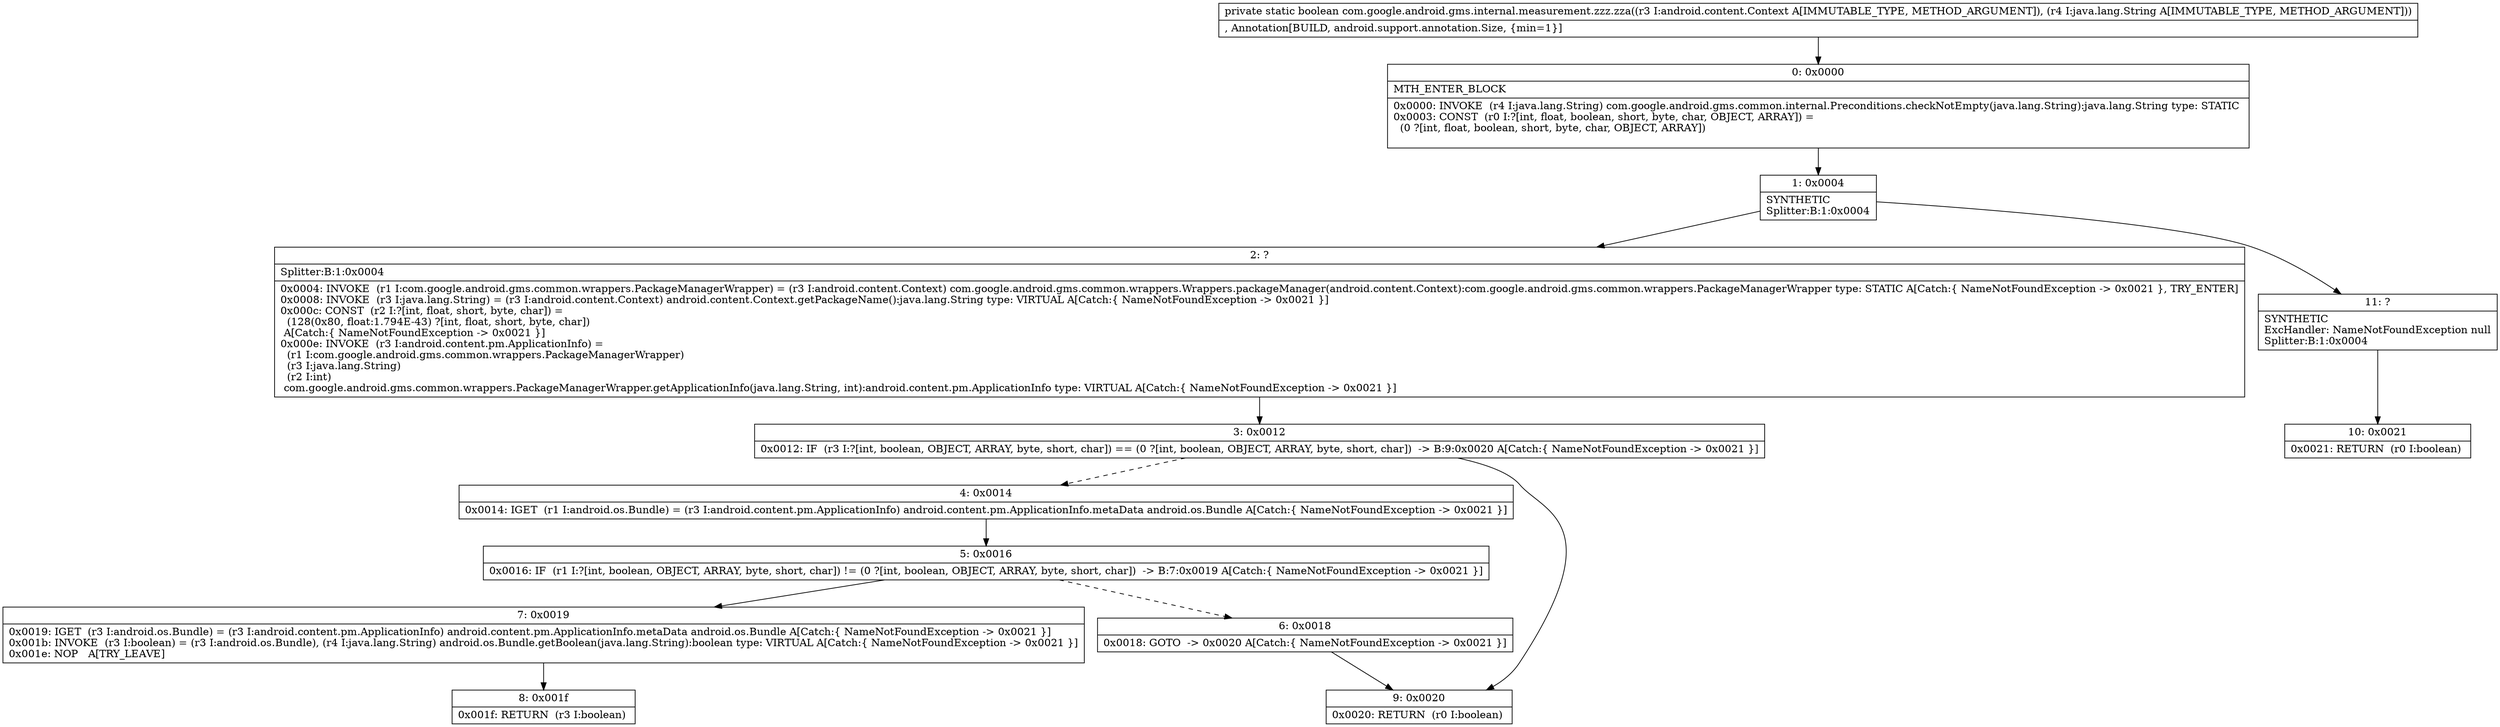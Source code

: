 digraph "CFG forcom.google.android.gms.internal.measurement.zzz.zza(Landroid\/content\/Context;Ljava\/lang\/String;)Z" {
Node_0 [shape=record,label="{0\:\ 0x0000|MTH_ENTER_BLOCK\l|0x0000: INVOKE  (r4 I:java.lang.String) com.google.android.gms.common.internal.Preconditions.checkNotEmpty(java.lang.String):java.lang.String type: STATIC \l0x0003: CONST  (r0 I:?[int, float, boolean, short, byte, char, OBJECT, ARRAY]) = \l  (0 ?[int, float, boolean, short, byte, char, OBJECT, ARRAY])\l \l}"];
Node_1 [shape=record,label="{1\:\ 0x0004|SYNTHETIC\lSplitter:B:1:0x0004\l}"];
Node_2 [shape=record,label="{2\:\ ?|Splitter:B:1:0x0004\l|0x0004: INVOKE  (r1 I:com.google.android.gms.common.wrappers.PackageManagerWrapper) = (r3 I:android.content.Context) com.google.android.gms.common.wrappers.Wrappers.packageManager(android.content.Context):com.google.android.gms.common.wrappers.PackageManagerWrapper type: STATIC A[Catch:\{ NameNotFoundException \-\> 0x0021 \}, TRY_ENTER]\l0x0008: INVOKE  (r3 I:java.lang.String) = (r3 I:android.content.Context) android.content.Context.getPackageName():java.lang.String type: VIRTUAL A[Catch:\{ NameNotFoundException \-\> 0x0021 \}]\l0x000c: CONST  (r2 I:?[int, float, short, byte, char]) = \l  (128(0x80, float:1.794E\-43) ?[int, float, short, byte, char])\l A[Catch:\{ NameNotFoundException \-\> 0x0021 \}]\l0x000e: INVOKE  (r3 I:android.content.pm.ApplicationInfo) = \l  (r1 I:com.google.android.gms.common.wrappers.PackageManagerWrapper)\l  (r3 I:java.lang.String)\l  (r2 I:int)\l com.google.android.gms.common.wrappers.PackageManagerWrapper.getApplicationInfo(java.lang.String, int):android.content.pm.ApplicationInfo type: VIRTUAL A[Catch:\{ NameNotFoundException \-\> 0x0021 \}]\l}"];
Node_3 [shape=record,label="{3\:\ 0x0012|0x0012: IF  (r3 I:?[int, boolean, OBJECT, ARRAY, byte, short, char]) == (0 ?[int, boolean, OBJECT, ARRAY, byte, short, char])  \-\> B:9:0x0020 A[Catch:\{ NameNotFoundException \-\> 0x0021 \}]\l}"];
Node_4 [shape=record,label="{4\:\ 0x0014|0x0014: IGET  (r1 I:android.os.Bundle) = (r3 I:android.content.pm.ApplicationInfo) android.content.pm.ApplicationInfo.metaData android.os.Bundle A[Catch:\{ NameNotFoundException \-\> 0x0021 \}]\l}"];
Node_5 [shape=record,label="{5\:\ 0x0016|0x0016: IF  (r1 I:?[int, boolean, OBJECT, ARRAY, byte, short, char]) != (0 ?[int, boolean, OBJECT, ARRAY, byte, short, char])  \-\> B:7:0x0019 A[Catch:\{ NameNotFoundException \-\> 0x0021 \}]\l}"];
Node_6 [shape=record,label="{6\:\ 0x0018|0x0018: GOTO  \-\> 0x0020 A[Catch:\{ NameNotFoundException \-\> 0x0021 \}]\l}"];
Node_7 [shape=record,label="{7\:\ 0x0019|0x0019: IGET  (r3 I:android.os.Bundle) = (r3 I:android.content.pm.ApplicationInfo) android.content.pm.ApplicationInfo.metaData android.os.Bundle A[Catch:\{ NameNotFoundException \-\> 0x0021 \}]\l0x001b: INVOKE  (r3 I:boolean) = (r3 I:android.os.Bundle), (r4 I:java.lang.String) android.os.Bundle.getBoolean(java.lang.String):boolean type: VIRTUAL A[Catch:\{ NameNotFoundException \-\> 0x0021 \}]\l0x001e: NOP   A[TRY_LEAVE]\l}"];
Node_8 [shape=record,label="{8\:\ 0x001f|0x001f: RETURN  (r3 I:boolean) \l}"];
Node_9 [shape=record,label="{9\:\ 0x0020|0x0020: RETURN  (r0 I:boolean) \l}"];
Node_10 [shape=record,label="{10\:\ 0x0021|0x0021: RETURN  (r0 I:boolean) \l}"];
Node_11 [shape=record,label="{11\:\ ?|SYNTHETIC\lExcHandler: NameNotFoundException null\lSplitter:B:1:0x0004\l}"];
MethodNode[shape=record,label="{private static boolean com.google.android.gms.internal.measurement.zzz.zza((r3 I:android.content.Context A[IMMUTABLE_TYPE, METHOD_ARGUMENT]), (r4 I:java.lang.String A[IMMUTABLE_TYPE, METHOD_ARGUMENT]))  | , Annotation[BUILD, android.support.annotation.Size, \{min=1\}]\l}"];
MethodNode -> Node_0;
Node_0 -> Node_1;
Node_1 -> Node_2;
Node_1 -> Node_11;
Node_2 -> Node_3;
Node_3 -> Node_4[style=dashed];
Node_3 -> Node_9;
Node_4 -> Node_5;
Node_5 -> Node_6[style=dashed];
Node_5 -> Node_7;
Node_6 -> Node_9;
Node_7 -> Node_8;
Node_11 -> Node_10;
}

